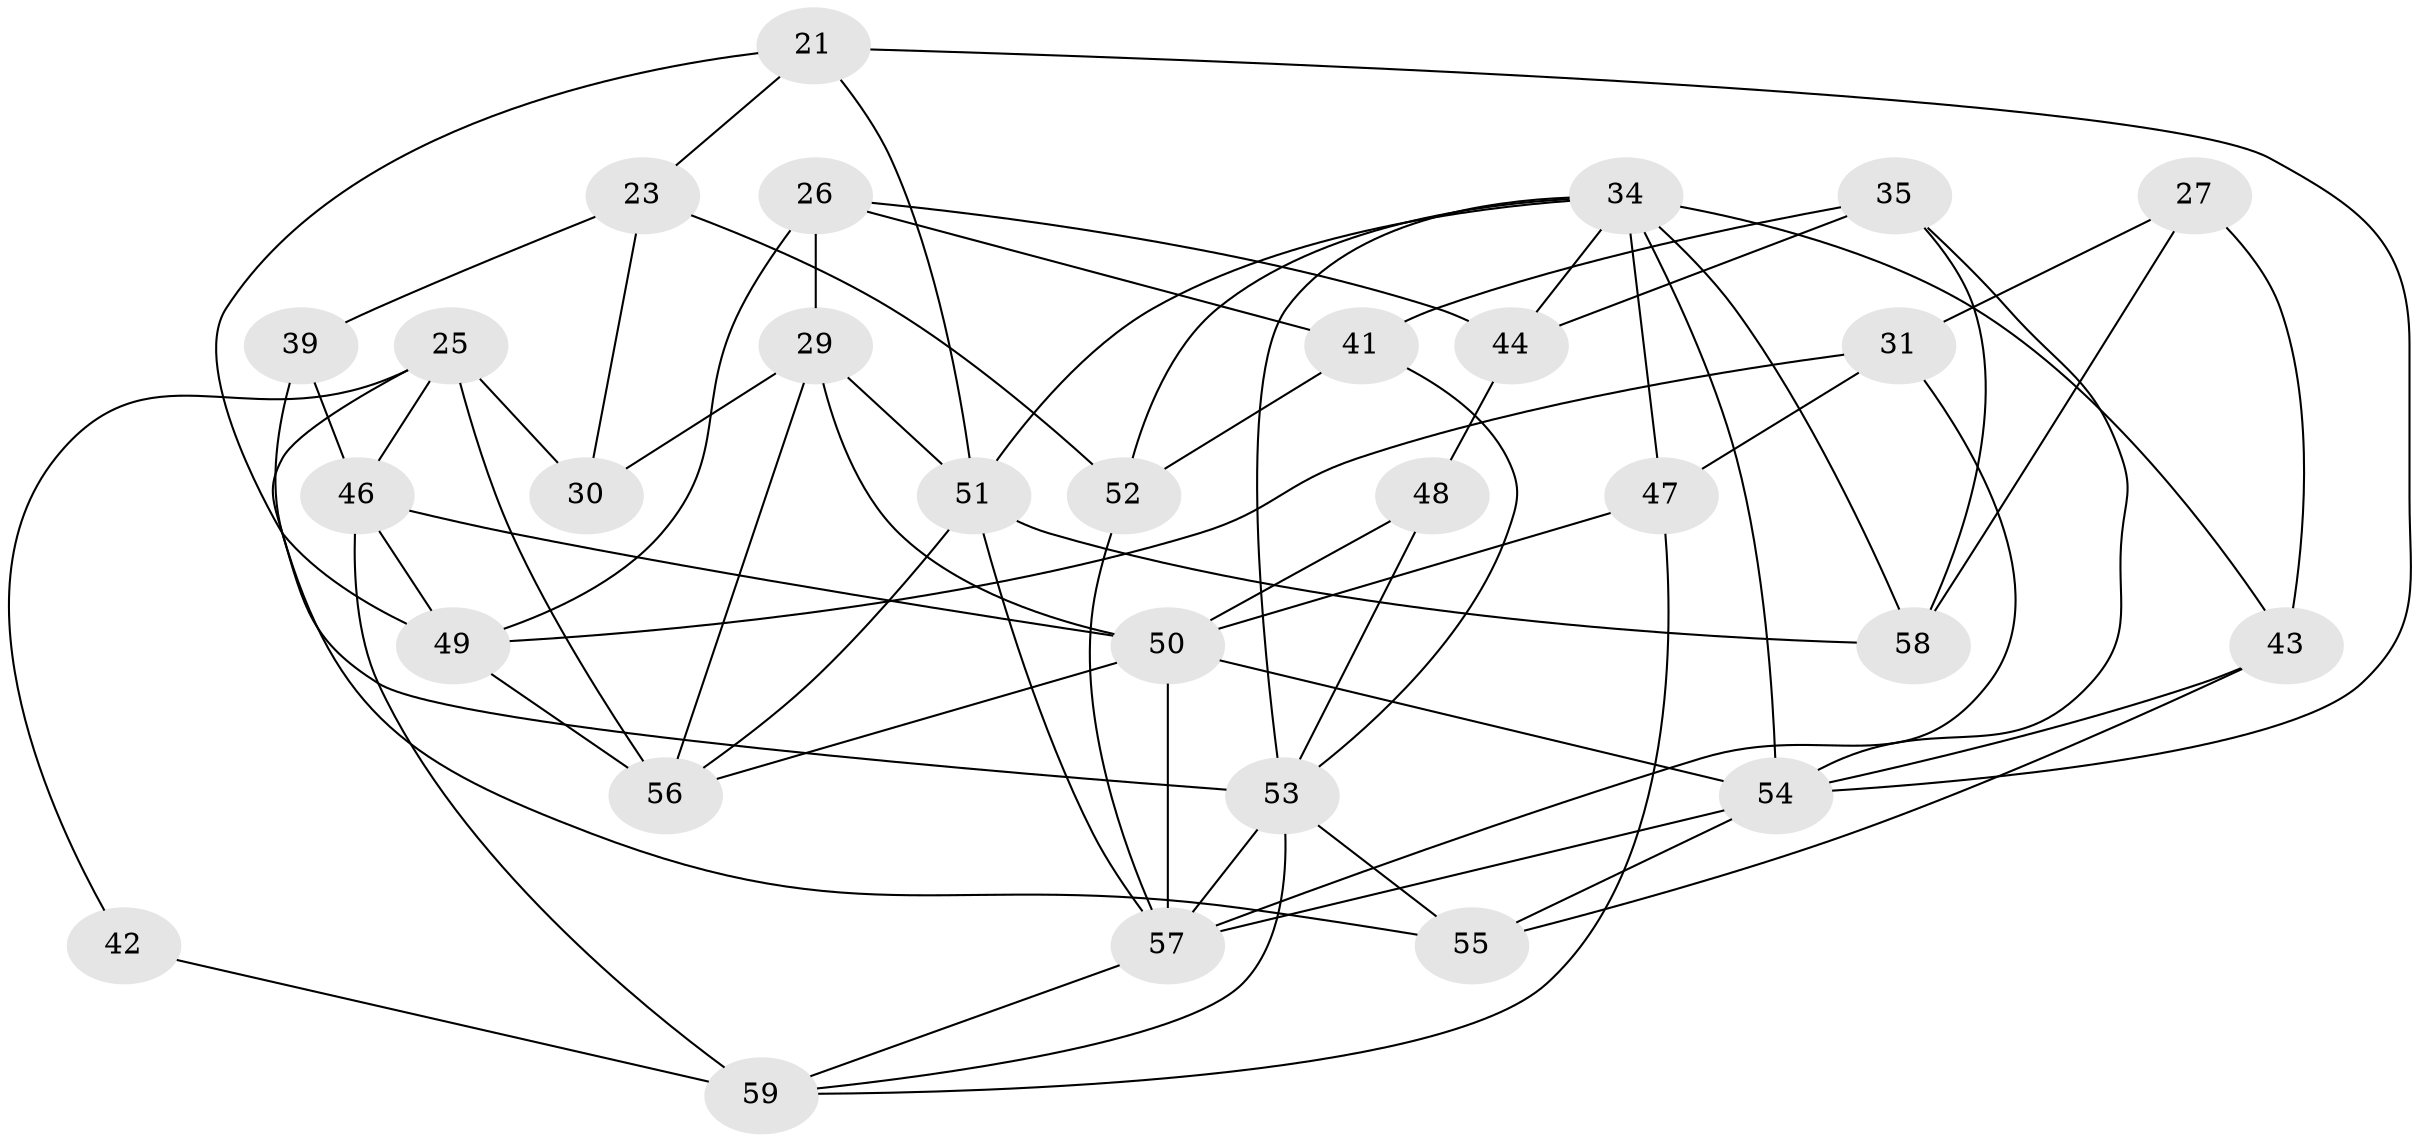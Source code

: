// original degree distribution, {4: 1.0}
// Generated by graph-tools (version 1.1) at 2025/56/03/09/25 04:56:30]
// undirected, 29 vertices, 67 edges
graph export_dot {
graph [start="1"]
  node [color=gray90,style=filled];
  21;
  23;
  25 [super="+3"];
  26;
  27;
  29 [super="+17"];
  30;
  31;
  34 [super="+11+33"];
  35;
  39;
  41;
  42;
  43 [super="+5"];
  44;
  46 [super="+4+19"];
  47 [super="+22"];
  48;
  49 [super="+7"];
  50 [super="+16"];
  51 [super="+36"];
  52;
  53 [super="+20+37"];
  54 [super="+38+40+24"];
  55 [super="+45"];
  56 [super="+14"];
  57 [super="+32"];
  58;
  59 [super="+28"];
  21 -- 49;
  21 -- 23;
  21 -- 54;
  21 -- 51;
  23 -- 30;
  23 -- 39;
  23 -- 52;
  25 -- 42 [weight=2];
  25 -- 30;
  25 -- 55;
  25 -- 56;
  25 -- 46;
  26 -- 41;
  26 -- 29;
  26 -- 44;
  26 -- 49;
  27 -- 31;
  27 -- 43 [weight=2];
  27 -- 58;
  29 -- 30 [weight=2];
  29 -- 51;
  29 -- 50;
  29 -- 56;
  31 -- 47;
  31 -- 49;
  31 -- 57;
  34 -- 44;
  34 -- 58;
  34 -- 47 [weight=2];
  34 -- 43;
  34 -- 52;
  34 -- 53;
  34 -- 54 [weight=3];
  34 -- 51 [weight=2];
  35 -- 54;
  35 -- 41;
  35 -- 58;
  35 -- 44;
  39 -- 46 [weight=2];
  39 -- 53;
  41 -- 52;
  41 -- 53;
  42 -- 59 [weight=2];
  43 -- 55 [weight=2];
  43 -- 54;
  44 -- 48;
  46 -- 59 [weight=2];
  46 -- 50 [weight=2];
  46 -- 49;
  47 -- 50 [weight=2];
  47 -- 59;
  48 -- 50;
  48 -- 53 [weight=2];
  49 -- 56 [weight=2];
  50 -- 56;
  50 -- 57;
  50 -- 54 [weight=2];
  51 -- 58;
  51 -- 57 [weight=2];
  51 -- 56;
  52 -- 57;
  53 -- 55 [weight=2];
  53 -- 59 [weight=2];
  53 -- 57 [weight=3];
  54 -- 55;
  54 -- 57;
  57 -- 59;
}
